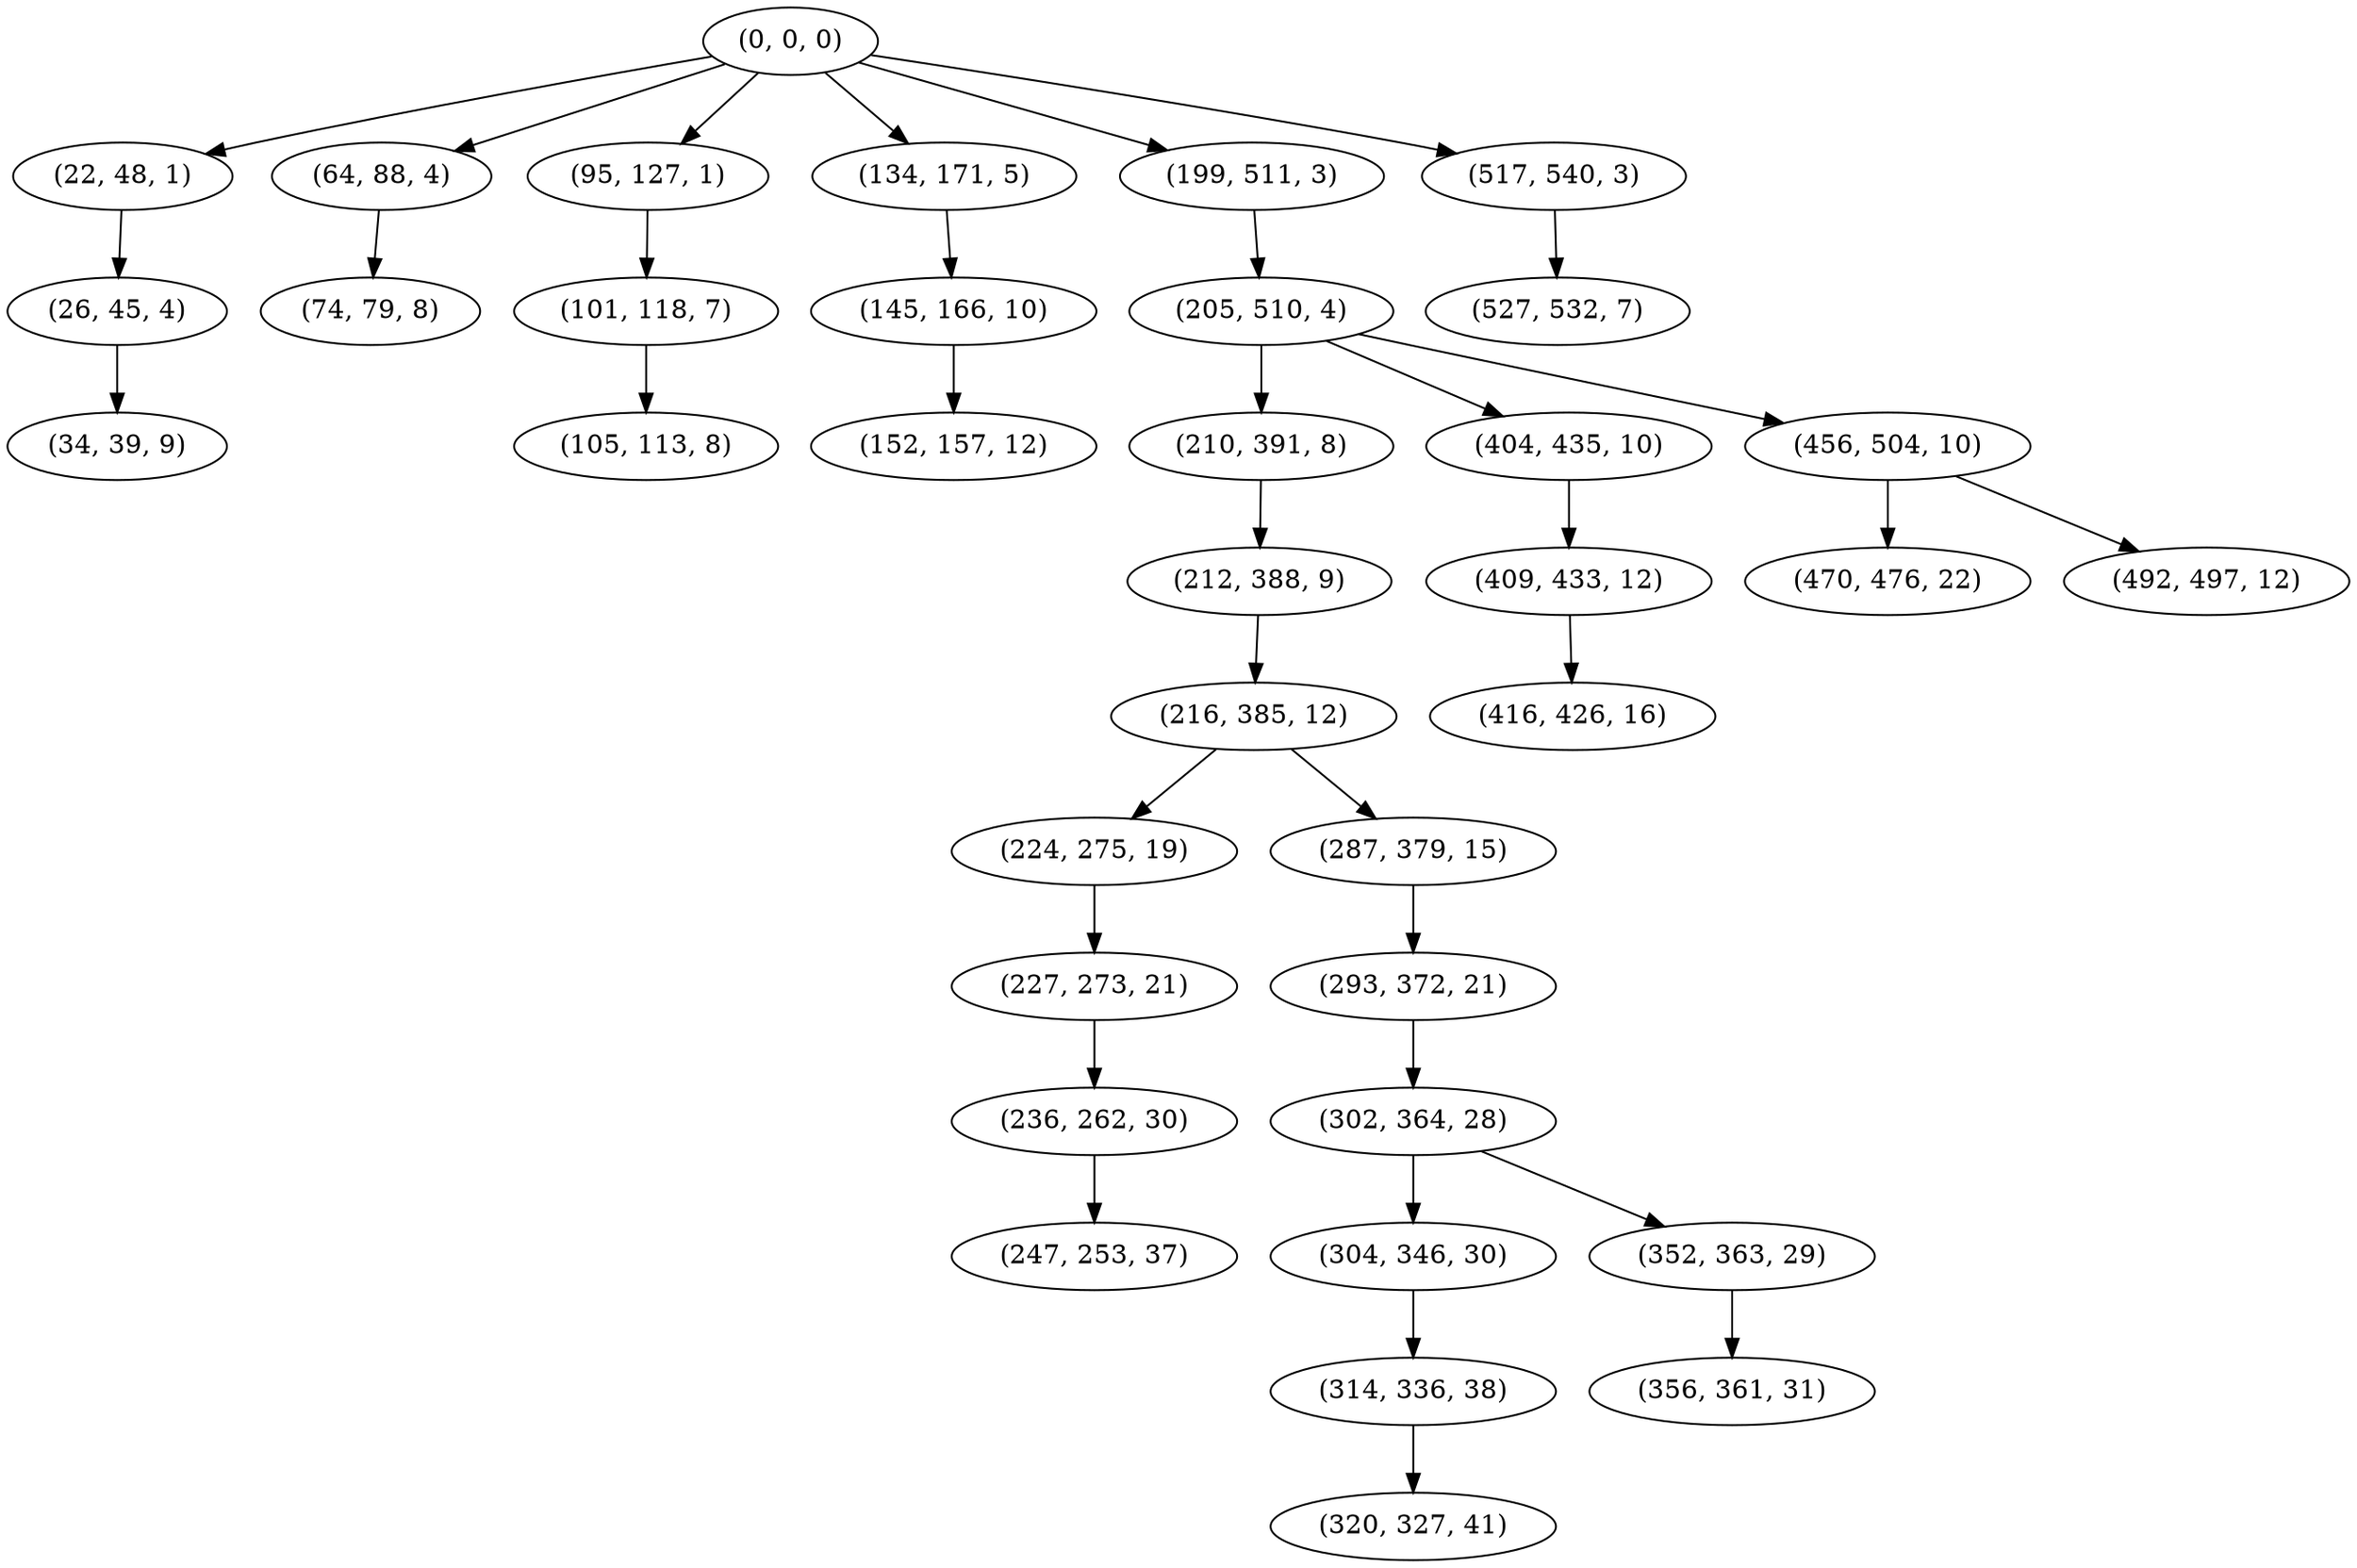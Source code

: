 digraph tree {
    "(0, 0, 0)";
    "(22, 48, 1)";
    "(26, 45, 4)";
    "(34, 39, 9)";
    "(64, 88, 4)";
    "(74, 79, 8)";
    "(95, 127, 1)";
    "(101, 118, 7)";
    "(105, 113, 8)";
    "(134, 171, 5)";
    "(145, 166, 10)";
    "(152, 157, 12)";
    "(199, 511, 3)";
    "(205, 510, 4)";
    "(210, 391, 8)";
    "(212, 388, 9)";
    "(216, 385, 12)";
    "(224, 275, 19)";
    "(227, 273, 21)";
    "(236, 262, 30)";
    "(247, 253, 37)";
    "(287, 379, 15)";
    "(293, 372, 21)";
    "(302, 364, 28)";
    "(304, 346, 30)";
    "(314, 336, 38)";
    "(320, 327, 41)";
    "(352, 363, 29)";
    "(356, 361, 31)";
    "(404, 435, 10)";
    "(409, 433, 12)";
    "(416, 426, 16)";
    "(456, 504, 10)";
    "(470, 476, 22)";
    "(492, 497, 12)";
    "(517, 540, 3)";
    "(527, 532, 7)";
    "(0, 0, 0)" -> "(22, 48, 1)";
    "(0, 0, 0)" -> "(64, 88, 4)";
    "(0, 0, 0)" -> "(95, 127, 1)";
    "(0, 0, 0)" -> "(134, 171, 5)";
    "(0, 0, 0)" -> "(199, 511, 3)";
    "(0, 0, 0)" -> "(517, 540, 3)";
    "(22, 48, 1)" -> "(26, 45, 4)";
    "(26, 45, 4)" -> "(34, 39, 9)";
    "(64, 88, 4)" -> "(74, 79, 8)";
    "(95, 127, 1)" -> "(101, 118, 7)";
    "(101, 118, 7)" -> "(105, 113, 8)";
    "(134, 171, 5)" -> "(145, 166, 10)";
    "(145, 166, 10)" -> "(152, 157, 12)";
    "(199, 511, 3)" -> "(205, 510, 4)";
    "(205, 510, 4)" -> "(210, 391, 8)";
    "(205, 510, 4)" -> "(404, 435, 10)";
    "(205, 510, 4)" -> "(456, 504, 10)";
    "(210, 391, 8)" -> "(212, 388, 9)";
    "(212, 388, 9)" -> "(216, 385, 12)";
    "(216, 385, 12)" -> "(224, 275, 19)";
    "(216, 385, 12)" -> "(287, 379, 15)";
    "(224, 275, 19)" -> "(227, 273, 21)";
    "(227, 273, 21)" -> "(236, 262, 30)";
    "(236, 262, 30)" -> "(247, 253, 37)";
    "(287, 379, 15)" -> "(293, 372, 21)";
    "(293, 372, 21)" -> "(302, 364, 28)";
    "(302, 364, 28)" -> "(304, 346, 30)";
    "(302, 364, 28)" -> "(352, 363, 29)";
    "(304, 346, 30)" -> "(314, 336, 38)";
    "(314, 336, 38)" -> "(320, 327, 41)";
    "(352, 363, 29)" -> "(356, 361, 31)";
    "(404, 435, 10)" -> "(409, 433, 12)";
    "(409, 433, 12)" -> "(416, 426, 16)";
    "(456, 504, 10)" -> "(470, 476, 22)";
    "(456, 504, 10)" -> "(492, 497, 12)";
    "(517, 540, 3)" -> "(527, 532, 7)";
}
